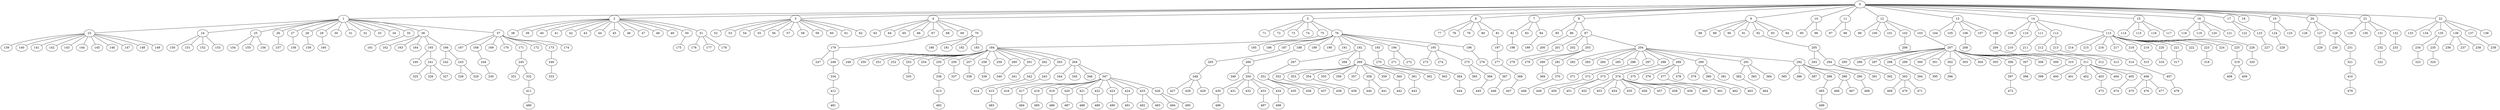 graph G {
0
1
2
3
4
5
6
7
8
9
10
11
12
13
14
15
16
17
18
19
20
21
22
23
24
25
26
27
28
29
30
31
32
33
34
35
36
37
38
39
40
41
42
43
44
45
46
47
48
49
50
51
52
53
54
55
56
57
58
59
60
61
62
63
64
65
66
67
68
69
70
71
72
73
74
75
76
77
78
79
80
81
82
83
84
85
86
87
88
89
90
91
92
93
94
95
96
97
98
99
100
101
102
103
104
105
106
107
108
109
110
111
112
113
114
115
116
117
118
119
120
121
122
123
124
125
126
127
128
129
130
131
132
133
134
135
136
137
138
139
140
141
142
143
144
145
146
147
148
149
150
151
152
153
154
155
156
157
158
159
160
161
162
163
164
165
166
167
168
169
170
171
172
173
174
175
176
177
178
179
180
181
182
183
184
185
186
187
188
189
190
191
192
193
194
195
196
197
198
199
200
201
202
203
204
205
206
207
208
209
210
211
212
213
214
215
216
217
218
219
220
221
222
223
224
225
226
227
228
229
230
231
232
233
234
235
236
237
238
239
240
241
242
243
244
245
246
247
248
249
250
251
252
253
254
255
256
257
258
259
260
261
262
263
264
265
266
267
268
269
270
271
272
273
274
275
276
277
278
279
280
281
282
283
284
285
286
287
288
289
290
291
292
293
294
295
296
297
298
299
300
301
302
303
304
305
306
307
308
309
310
311
312
313
314
315
316
317
318
319
320
321
322
323
324
325
326
327
328
329
330
331
332
333
334
335
336
337
338
339
340
341
342
343
344
345
346
347
348
349
350
351
352
353
354
355
356
357
358
359
360
361
362
363
364
365
366
367
368
369
370
371
372
373
374
375
376
377
378
379
380
381
382
383
384
385
386
387
388
389
390
391
392
393
394
395
396
397
398
399
400
401
402
403
404
405
406
407
408
409
410
411
412
413
414
415
416
417
418
419
420
421
422
423
424
425
426
427
428
429
430
431
432
433
434
435
436
437
438
439
440
441
442
443
444
445
446
447
448
449
450
451
452
453
454
455
456
457
458
459
460
461
462
463
464
465
466
467
468
469
470
471
472
473
474
475
476
477
478
479
480
481
482
483
484
485
486
487
488
489
490
491
492
493
494
495
496
497
498
499
0 -- 1
0 -- 2
0 -- 3
0 -- 4
0 -- 5
0 -- 6
0 -- 7
0 -- 8
0 -- 9
0 -- 10
0 -- 11
0 -- 12
0 -- 13
0 -- 14
0 -- 15
0 -- 16
0 -- 17
0 -- 18
0 -- 19
0 -- 20
0 -- 21
0 -- 22
1 -- 23
1 -- 24
1 -- 25
1 -- 26
1 -- 27
1 -- 28
1 -- 29
1 -- 30
1 -- 31
1 -- 32
1 -- 33
1 -- 34
1 -- 35
1 -- 36
1 -- 37
2 -- 38
2 -- 39
2 -- 40
2 -- 41
2 -- 42
2 -- 43
2 -- 44
2 -- 45
2 -- 46
2 -- 47
2 -- 48
2 -- 49
2 -- 50
2 -- 51
3 -- 52
3 -- 53
3 -- 54
3 -- 55
3 -- 56
3 -- 57
3 -- 58
3 -- 59
3 -- 60
3 -- 61
3 -- 62
4 -- 63
4 -- 64
4 -- 65
4 -- 66
4 -- 67
4 -- 68
4 -- 69
4 -- 70
5 -- 71
5 -- 72
5 -- 73
5 -- 74
5 -- 75
5 -- 76
6 -- 77
6 -- 78
6 -- 79
6 -- 80
6 -- 81
7 -- 82
7 -- 83
7 -- 84
8 -- 85
8 -- 86
8 -- 87
9 -- 88
9 -- 89
9 -- 90
9 -- 91
9 -- 92
9 -- 93
9 -- 94
10 -- 95
10 -- 96
11 -- 97
11 -- 98
12 -- 99
12 -- 100
12 -- 101
12 -- 102
12 -- 103
13 -- 104
13 -- 105
13 -- 106
13 -- 107
13 -- 108
14 -- 109
14 -- 110
14 -- 111
14 -- 112
14 -- 113
15 -- 114
15 -- 115
15 -- 116
15 -- 117
16 -- 118
16 -- 119
16 -- 120
16 -- 121
17 -- 122
17 -- 123
19 -- 124
19 -- 125
20 -- 126
20 -- 127
20 -- 128
21 -- 129
21 -- 130
21 -- 131
21 -- 132
22 -- 133
22 -- 134
22 -- 135
22 -- 136
22 -- 137
22 -- 138
23 -- 139
23 -- 140
23 -- 141
23 -- 142
23 -- 143
23 -- 144
23 -- 145
23 -- 146
23 -- 147
23 -- 148
23 -- 149
24 -- 150
24 -- 151
24 -- 152
24 -- 153
25 -- 154
25 -- 155
25 -- 156
26 -- 157
27 -- 158
28 -- 159
29 -- 160
35 -- 161
36 -- 162
36 -- 163
36 -- 164
36 -- 165
36 -- 166
37 -- 167
37 -- 168
37 -- 169
37 -- 170
37 -- 171
37 -- 172
37 -- 173
37 -- 174
50 -- 175
51 -- 176
51 -- 177
51 -- 178
67 -- 179
70 -- 180
70 -- 181
70 -- 182
70 -- 183
75 -- 184
76 -- 185
76 -- 186
76 -- 187
76 -- 188
76 -- 189
76 -- 190
76 -- 191
76 -- 192
76 -- 193
76 -- 194
76 -- 195
76 -- 196
81 -- 197
82 -- 198
84 -- 199
86 -- 200
87 -- 201
87 -- 202
87 -- 203
87 -- 204
92 -- 205
102 -- 206
103 -- 207
106 -- 208
108 -- 209
110 -- 210
111 -- 211
112 -- 212
112 -- 213
113 -- 214
113 -- 215
113 -- 216
113 -- 217
113 -- 218
113 -- 219
113 -- 220
113 -- 221
113 -- 222
113 -- 223
113 -- 224
113 -- 225
113 -- 226
123 -- 227
124 -- 228
127 -- 229
128 -- 230
128 -- 231
131 -- 232
132 -- 233
135 -- 234
135 -- 235
136 -- 236
136 -- 237
136 -- 238
137 -- 239
165 -- 240
165 -- 241
166 -- 242
166 -- 243
168 -- 244
171 -- 245
173 -- 246
179 -- 247
179 -- 248
184 -- 249
184 -- 250
184 -- 251
184 -- 252
184 -- 253
184 -- 254
184 -- 255
184 -- 256
184 -- 257
184 -- 258
184 -- 259
184 -- 260
184 -- 261
184 -- 262
184 -- 263
184 -- 264
187 -- 265
188 -- 266
192 -- 267
192 -- 268
192 -- 269
193 -- 270
194 -- 271
194 -- 272
195 -- 273
195 -- 274
195 -- 275
196 -- 276
197 -- 277
201 -- 278
203 -- 279
203 -- 280
203 -- 281
204 -- 282
204 -- 283
204 -- 284
204 -- 285
204 -- 286
204 -- 287
204 -- 288
204 -- 289
204 -- 290
204 -- 291
204 -- 292
205 -- 293
205 -- 294
207 -- 295
207 -- 296
207 -- 297
207 -- 298
207 -- 299
207 -- 300
207 -- 301
207 -- 302
207 -- 303
207 -- 304
207 -- 305
207 -- 306
207 -- 307
207 -- 308
207 -- 309
207 -- 310
207 -- 311
209 -- 312
212 -- 313
213 -- 314
218 -- 315
220 -- 316
221 -- 317
223 -- 318
225 -- 319
226 -- 320
231 -- 321
232 -- 322
234 -- 323
235 -- 324
241 -- 325
241 -- 326
241 -- 327
243 -- 328
243 -- 329
244 -- 330
245 -- 331
245 -- 332
246 -- 333
248 -- 334
253 -- 335
255 -- 336
256 -- 337
257 -- 338
258 -- 339
260 -- 340
261 -- 341
262 -- 342
263 -- 343
264 -- 344
264 -- 345
264 -- 346
264 -- 347
265 -- 348
266 -- 349
266 -- 350
267 -- 351
269 -- 352
269 -- 353
269 -- 354
269 -- 355
269 -- 356
269 -- 357
269 -- 358
269 -- 359
269 -- 360
269 -- 361
269 -- 362
270 -- 363
271 -- 364
275 -- 365
275 -- 366
276 -- 367
277 -- 368
280 -- 369
281 -- 370
285 -- 371
286 -- 372
287 -- 373
288 -- 374
289 -- 375
289 -- 376
289 -- 377
289 -- 378
290 -- 379
290 -- 380
290 -- 381
291 -- 382
291 -- 383
291 -- 384
292 -- 385
292 -- 386
292 -- 387
292 -- 388
292 -- 389
292 -- 390
294 -- 391
294 -- 392
297 -- 393
298 -- 394
299 -- 395
302 -- 396
306 -- 397
307 -- 398
310 -- 399
311 -- 400
311 -- 401
311 -- 402
311 -- 403
311 -- 404
311 -- 405
311 -- 406
314 -- 407
319 -- 408
319 -- 409
321 -- 410
332 -- 411
334 -- 412
336 -- 413
342 -- 414
343 -- 415
347 -- 416
347 -- 417
347 -- 418
347 -- 419
347 -- 420
347 -- 421
347 -- 422
347 -- 423
347 -- 424
347 -- 425
347 -- 426
348 -- 427
348 -- 428
348 -- 429
350 -- 430
350 -- 431
350 -- 432
350 -- 433
350 -- 434
351 -- 435
351 -- 436
351 -- 437
352 -- 438
354 -- 439
358 -- 440
358 -- 441
360 -- 442
361 -- 443
364 -- 444
366 -- 445
367 -- 446
368 -- 447
370 -- 448
372 -- 449
373 -- 450
373 -- 451
374 -- 452
374 -- 453
374 -- 454
374 -- 455
374 -- 456
374 -- 457
374 -- 458
374 -- 459
374 -- 460
374 -- 461
377 -- 462
380 -- 463
382 -- 464
388 -- 465
389 -- 466
389 -- 467
390 -- 468
393 -- 469
393 -- 470
393 -- 471
397 -- 472
403 -- 473
405 -- 474
406 -- 475
406 -- 476
406 -- 477
407 -- 478
410 -- 479
411 -- 480
412 -- 481
413 -- 482
415 -- 483
417 -- 484
418 -- 485
419 -- 486
420 -- 487
421 -- 488
422 -- 489
423 -- 490
424 -- 491
425 -- 492
425 -- 493
426 -- 494
426 -- 495
430 -- 496
433 -- 497
434 -- 498
465 -- 499
}
